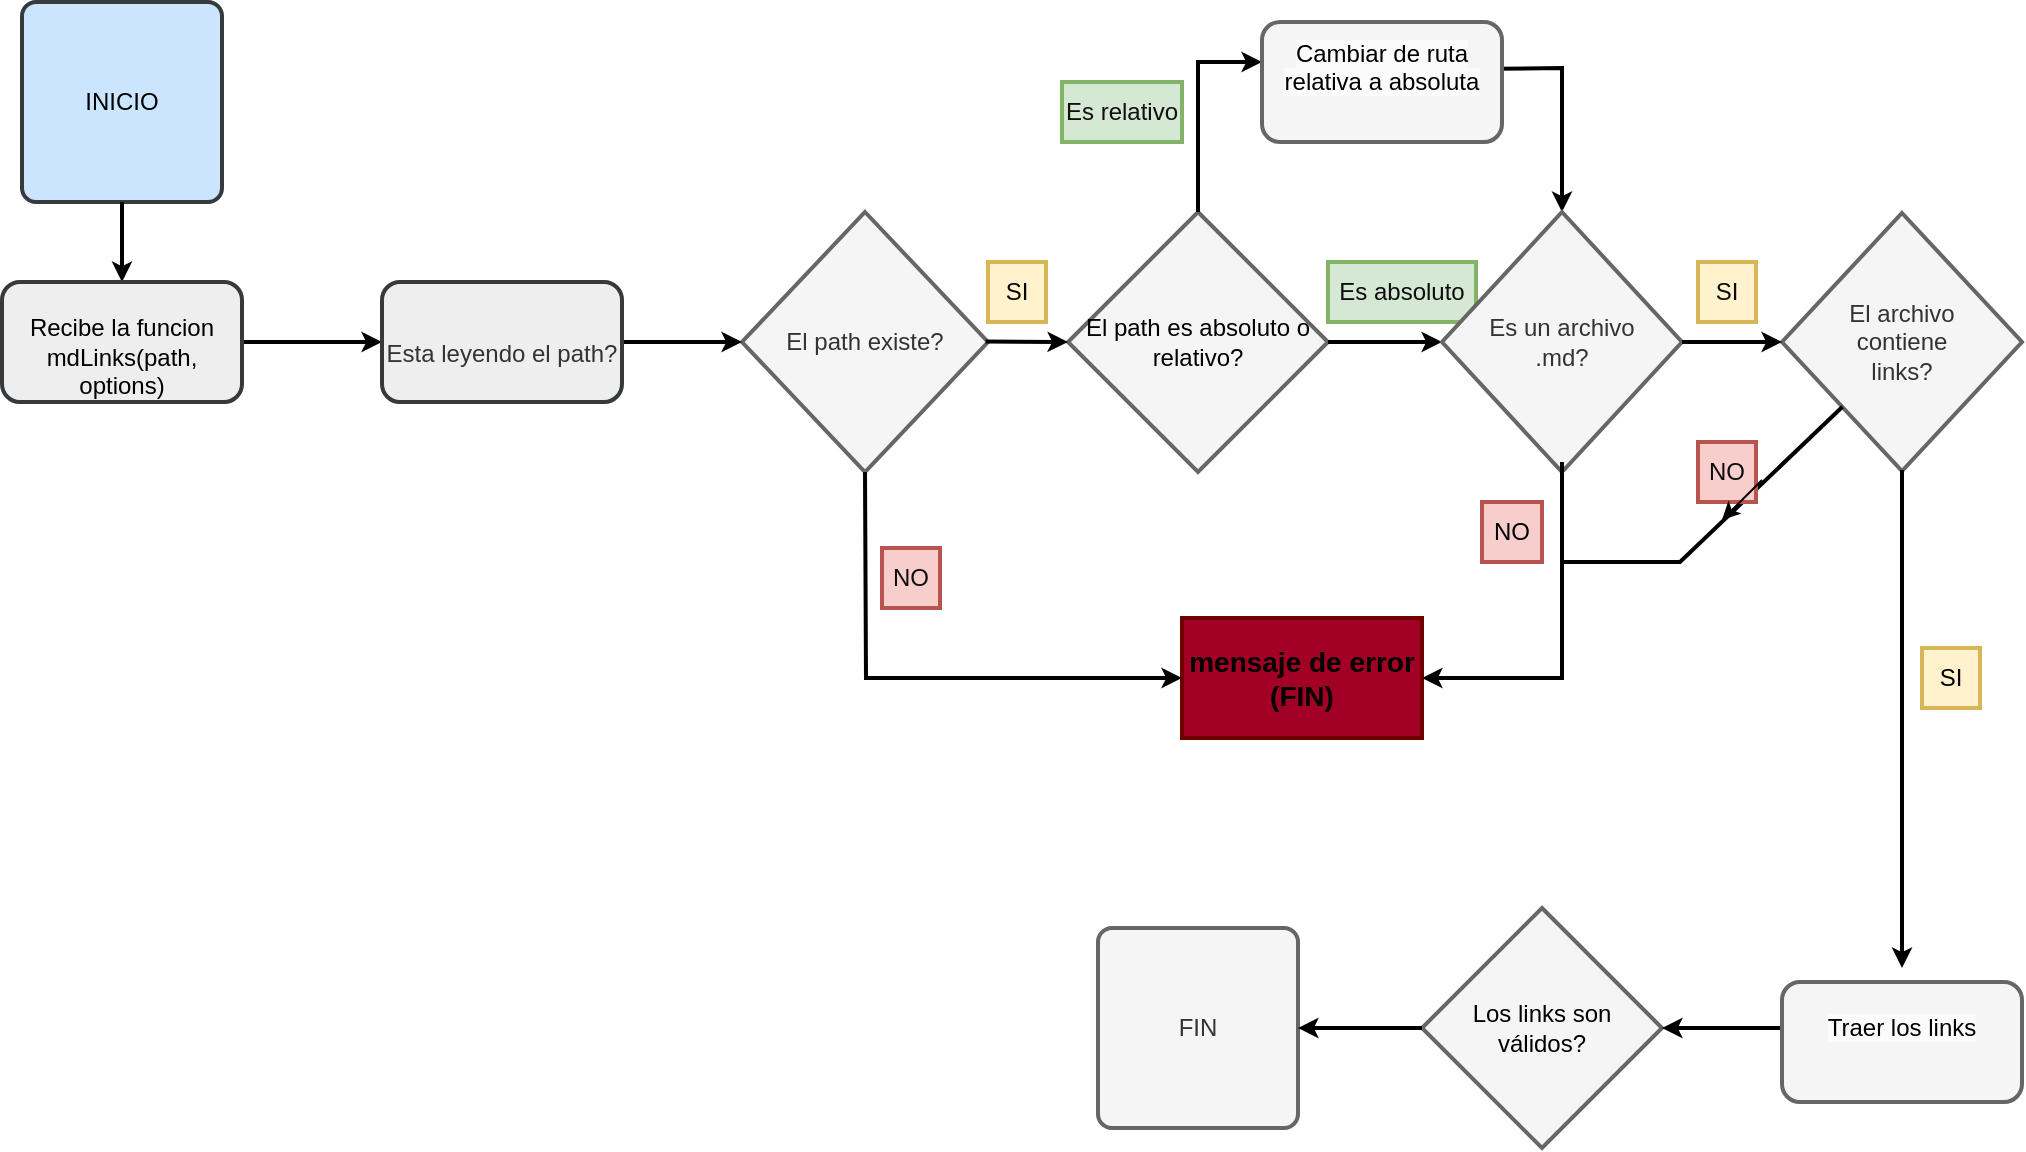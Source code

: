 <mxfile>
    <diagram id="C5RBs43oDa-KdzZeNtuy" name="Page-1">
        <mxGraphModel dx="746" dy="301" grid="1" gridSize="10" guides="1" tooltips="1" connect="1" arrows="1" fold="1" page="1" pageScale="1" pageWidth="827" pageHeight="1169" math="0" shadow="0">
            <root>
                <mxCell id="WIyWlLk6GJQsqaUBKTNV-0"/>
                <mxCell id="WIyWlLk6GJQsqaUBKTNV-1" parent="WIyWlLk6GJQsqaUBKTNV-0"/>
                <mxCell id="TBOGh352oyX1296FKRRM-0" value="&lt;font color=&quot;#000000&quot;&gt;INICIO&lt;/font&gt;" style="rounded=1;whiteSpace=wrap;html=1;absoluteArcSize=1;arcSize=14;strokeWidth=2;fillColor=#cce5ff;strokeColor=#36393d;" parent="WIyWlLk6GJQsqaUBKTNV-1" vertex="1">
                    <mxGeometry x="70" y="110" width="100" height="100" as="geometry"/>
                </mxCell>
                <mxCell id="TBOGh352oyX1296FKRRM-2" value="&lt;div&gt;&lt;font color=&quot;#000000&quot;&gt;El path es absoluto o relativo?&lt;/font&gt;&lt;/div&gt;" style="strokeWidth=2;html=1;shape=mxgraph.flowchart.decision;whiteSpace=wrap;fillColor=#f5f5f5;fontColor=#333333;strokeColor=#666666;" parent="WIyWlLk6GJQsqaUBKTNV-1" vertex="1">
                    <mxGeometry x="593" y="215" width="130" height="130" as="geometry"/>
                </mxCell>
                <mxCell id="TBOGh352oyX1296FKRRM-3" value="&lt;div&gt;El path existe?&lt;/div&gt;" style="strokeWidth=2;html=1;shape=mxgraph.flowchart.decision;whiteSpace=wrap;fillColor=#f5f5f5;fontColor=#333333;strokeColor=#666666;" parent="WIyWlLk6GJQsqaUBKTNV-1" vertex="1">
                    <mxGeometry x="430" y="215" width="123" height="130" as="geometry"/>
                </mxCell>
                <mxCell id="TBOGh352oyX1296FKRRM-4" value="FIN" style="rounded=1;whiteSpace=wrap;html=1;absoluteArcSize=1;arcSize=14;strokeWidth=2;fillColor=#f5f5f5;fontColor=#333333;strokeColor=#666666;" parent="WIyWlLk6GJQsqaUBKTNV-1" vertex="1">
                    <mxGeometry x="608" y="573" width="100" height="100" as="geometry"/>
                </mxCell>
                <mxCell id="TBOGh352oyX1296FKRRM-5" value="&lt;font color=&quot;#0f0f0f&quot;&gt;Es relativo&lt;/font&gt;" style="text;strokeColor=#82b366;align=center;fillColor=#d5e8d4;html=1;verticalAlign=middle;whiteSpace=wrap;rounded=0;strokeWidth=2;" parent="WIyWlLk6GJQsqaUBKTNV-1" vertex="1">
                    <mxGeometry x="590" y="150" width="60" height="30" as="geometry"/>
                </mxCell>
                <mxCell id="TBOGh352oyX1296FKRRM-6" value="" style="endArrow=classic;html=1;rounded=0;strokeWidth=2;endSize=4;exitX=1;exitY=0.5;exitDx=0;exitDy=0;exitPerimeter=0;" parent="WIyWlLk6GJQsqaUBKTNV-1" source="TBOGh352oyX1296FKRRM-2" edge="1">
                    <mxGeometry width="50" height="50" relative="1" as="geometry">
                        <mxPoint x="699" y="278.83" as="sourcePoint"/>
                        <mxPoint x="780" y="280" as="targetPoint"/>
                    </mxGeometry>
                </mxCell>
                <mxCell id="TBOGh352oyX1296FKRRM-7" value="&lt;font color=&quot;#0d0d0d&quot;&gt;Es absoluto&lt;/font&gt;" style="text;strokeColor=#82b366;align=center;fillColor=#d5e8d4;html=1;verticalAlign=middle;whiteSpace=wrap;rounded=0;strokeWidth=2;" parent="WIyWlLk6GJQsqaUBKTNV-1" vertex="1">
                    <mxGeometry x="723" y="240" width="74" height="30" as="geometry"/>
                </mxCell>
                <mxCell id="TBOGh352oyX1296FKRRM-8" value="" style="endArrow=classic;html=1;rounded=0;strokeWidth=2;endSize=4;exitX=0.5;exitY=0;exitDx=0;exitDy=0;exitPerimeter=0;" parent="WIyWlLk6GJQsqaUBKTNV-1" source="TBOGh352oyX1296FKRRM-2" edge="1">
                    <mxGeometry width="50" height="50" relative="1" as="geometry">
                        <mxPoint x="639" y="189.75" as="sourcePoint"/>
                        <mxPoint x="690" y="140" as="targetPoint"/>
                        <Array as="points">
                            <mxPoint x="658" y="140"/>
                        </Array>
                    </mxGeometry>
                </mxCell>
                <mxCell id="TBOGh352oyX1296FKRRM-9" value="" style="endArrow=classic;html=1;rounded=0;strokeWidth=2;endSize=4;entryX=0.5;entryY=0;entryDx=0;entryDy=0;exitX=0.993;exitY=0.39;exitDx=0;exitDy=0;exitPerimeter=0;entryPerimeter=0;" parent="WIyWlLk6GJQsqaUBKTNV-1" source="TBOGh352oyX1296FKRRM-37" target="TBOGh352oyX1296FKRRM-12" edge="1">
                    <mxGeometry width="50" height="50" relative="1" as="geometry">
                        <mxPoint x="827.4" y="138.38" as="sourcePoint"/>
                        <mxPoint x="850" y="241" as="targetPoint"/>
                        <Array as="points">
                            <mxPoint x="840" y="143"/>
                        </Array>
                    </mxGeometry>
                </mxCell>
                <mxCell id="TBOGh352oyX1296FKRRM-12" value="&lt;div&gt;Es un archivo&lt;/div&gt;&lt;div&gt;.md?&lt;br&gt;&lt;/div&gt;" style="strokeWidth=2;html=1;shape=mxgraph.flowchart.decision;whiteSpace=wrap;fillColor=#f5f5f5;fontColor=#333333;strokeColor=#666666;" parent="WIyWlLk6GJQsqaUBKTNV-1" vertex="1">
                    <mxGeometry x="780" y="215" width="120" height="130" as="geometry"/>
                </mxCell>
                <mxCell id="TBOGh352oyX1296FKRRM-13" value="&lt;div&gt;El archivo&lt;/div&gt;&lt;div&gt;contiene&lt;/div&gt;&lt;div&gt;links?&lt;br&gt;&lt;/div&gt;" style="strokeWidth=2;html=1;shape=mxgraph.flowchart.decision;whiteSpace=wrap;fillColor=#f5f5f5;fontColor=#333333;strokeColor=#666666;" parent="WIyWlLk6GJQsqaUBKTNV-1" vertex="1">
                    <mxGeometry x="950" y="215.5" width="120" height="129" as="geometry"/>
                </mxCell>
                <mxCell id="TBOGh352oyX1296FKRRM-14" value="&lt;div style=&quot;font-size: 14px;&quot;&gt;&lt;font style=&quot;font-size: 14px;&quot; color=&quot;#000000&quot;&gt;&lt;b style=&quot;&quot;&gt;mensaje de error&lt;/b&gt;&lt;/font&gt;&lt;/div&gt;&lt;div style=&quot;font-size: 14px;&quot;&gt;&lt;font style=&quot;font-size: 14px;&quot; color=&quot;#000000&quot;&gt;&lt;b style=&quot;&quot;&gt;(FIN)&lt;/b&gt;&lt;/font&gt;&lt;br&gt;&lt;/div&gt;" style="rounded=0;whiteSpace=wrap;html=1;strokeColor=#6F0000;strokeWidth=2;fillColor=#a20025;fontColor=#ffffff;" parent="WIyWlLk6GJQsqaUBKTNV-1" vertex="1">
                    <mxGeometry x="650" y="418" width="120" height="60" as="geometry"/>
                </mxCell>
                <mxCell id="TBOGh352oyX1296FKRRM-16" value="&lt;div&gt;&lt;font color=&quot;#000000&quot;&gt;Los links son&lt;br&gt;&lt;/font&gt;&lt;/div&gt;&lt;div&gt;&lt;font color=&quot;#000000&quot;&gt;válidos?&lt;/font&gt;&lt;/div&gt;" style="strokeWidth=2;html=1;shape=mxgraph.flowchart.decision;whiteSpace=wrap;fillColor=#f5f5f5;fontColor=#333333;strokeColor=#666666;" parent="WIyWlLk6GJQsqaUBKTNV-1" vertex="1">
                    <mxGeometry x="770" y="563" width="120" height="120" as="geometry"/>
                </mxCell>
                <mxCell id="TBOGh352oyX1296FKRRM-17" value="" style="endArrow=classic;html=1;rounded=0;strokeWidth=2;endSize=4;entryX=0;entryY=0.5;entryDx=0;entryDy=0;exitX=0.99;exitY=0.498;exitDx=0;exitDy=0;exitPerimeter=0;entryPerimeter=0;" parent="WIyWlLk6GJQsqaUBKTNV-1" source="TBOGh352oyX1296FKRRM-3" target="TBOGh352oyX1296FKRRM-2" edge="1">
                    <mxGeometry width="50" height="50" relative="1" as="geometry">
                        <mxPoint x="563" y="279.75" as="sourcePoint"/>
                        <mxPoint x="615.72" y="279.91" as="targetPoint"/>
                    </mxGeometry>
                </mxCell>
                <mxCell id="TBOGh352oyX1296FKRRM-18" value="" style="endArrow=classic;html=1;rounded=0;strokeWidth=2;endSize=4;exitX=1;exitY=0.5;exitDx=0;exitDy=0;" parent="WIyWlLk6GJQsqaUBKTNV-1" source="TBOGh352oyX1296FKRRM-36" edge="1">
                    <mxGeometry width="50" height="50" relative="1" as="geometry">
                        <mxPoint x="379.76" y="276.455" as="sourcePoint"/>
                        <mxPoint x="430" y="280" as="targetPoint"/>
                    </mxGeometry>
                </mxCell>
                <mxCell id="TBOGh352oyX1296FKRRM-19" value="" style="endArrow=classic;html=1;rounded=0;strokeWidth=2;endSize=4;exitX=1;exitY=0.5;exitDx=0;exitDy=0;" parent="WIyWlLk6GJQsqaUBKTNV-1" edge="1">
                    <mxGeometry width="50" height="50" relative="1" as="geometry">
                        <mxPoint x="180" y="280" as="sourcePoint"/>
                        <mxPoint x="250" y="280" as="targetPoint"/>
                    </mxGeometry>
                </mxCell>
                <mxCell id="TBOGh352oyX1296FKRRM-20" value="" style="endArrow=classic;html=1;rounded=0;strokeWidth=2;endSize=4;entryX=0.5;entryY=0;entryDx=0;entryDy=0;exitX=0.5;exitY=1;exitDx=0;exitDy=0;" parent="WIyWlLk6GJQsqaUBKTNV-1" source="TBOGh352oyX1296FKRRM-0" edge="1">
                    <mxGeometry width="50" height="50" relative="1" as="geometry">
                        <mxPoint x="80.0" y="230" as="sourcePoint"/>
                        <mxPoint x="120" y="250" as="targetPoint"/>
                    </mxGeometry>
                </mxCell>
                <mxCell id="TBOGh352oyX1296FKRRM-21" value="" style="endArrow=classic;html=1;rounded=0;strokeWidth=2;endSize=4;exitX=1;exitY=0.5;exitDx=0;exitDy=0;exitPerimeter=0;" parent="WIyWlLk6GJQsqaUBKTNV-1" source="TBOGh352oyX1296FKRRM-12" edge="1">
                    <mxGeometry width="50" height="50" relative="1" as="geometry">
                        <mxPoint x="848.36" y="338.8" as="sourcePoint"/>
                        <mxPoint x="950" y="280" as="targetPoint"/>
                    </mxGeometry>
                </mxCell>
                <mxCell id="TBOGh352oyX1296FKRRM-22" value="" style="endArrow=classic;html=1;rounded=0;strokeWidth=2;endSize=4;entryX=0.5;entryY=0;entryDx=0;entryDy=0;exitX=0.5;exitY=0.996;exitDx=0;exitDy=0;exitPerimeter=0;" parent="WIyWlLk6GJQsqaUBKTNV-1" source="TBOGh352oyX1296FKRRM-13" edge="1">
                    <mxGeometry width="50" height="50" relative="1" as="geometry">
                        <mxPoint x="847.66" y="489" as="sourcePoint"/>
                        <mxPoint x="1010" y="593" as="targetPoint"/>
                    </mxGeometry>
                </mxCell>
                <mxCell id="TBOGh352oyX1296FKRRM-23" value="" style="endArrow=classic;html=1;rounded=0;strokeWidth=2;endSize=4;entryX=1;entryY=0.5;entryDx=0;entryDy=0;entryPerimeter=0;" parent="WIyWlLk6GJQsqaUBKTNV-1" target="TBOGh352oyX1296FKRRM-16" edge="1">
                    <mxGeometry width="50" height="50" relative="1" as="geometry">
                        <mxPoint x="949" y="623" as="sourcePoint"/>
                        <mxPoint x="921.66" y="653" as="targetPoint"/>
                    </mxGeometry>
                </mxCell>
                <mxCell id="TBOGh352oyX1296FKRRM-24" value="" style="endArrow=classic;html=1;rounded=0;strokeWidth=2;endSize=4;exitX=0;exitY=0.5;exitDx=0;exitDy=0;exitPerimeter=0;" parent="WIyWlLk6GJQsqaUBKTNV-1" source="TBOGh352oyX1296FKRRM-16" target="TBOGh352oyX1296FKRRM-4" edge="1">
                    <mxGeometry width="50" height="50" relative="1" as="geometry">
                        <mxPoint x="779" y="622.83" as="sourcePoint"/>
                        <mxPoint x="709" y="623" as="targetPoint"/>
                    </mxGeometry>
                </mxCell>
                <mxCell id="TBOGh352oyX1296FKRRM-25" value="&lt;font color=&quot;#080808&quot;&gt;SI&lt;/font&gt;" style="text;strokeColor=#d6b656;align=center;fillColor=#fff2cc;html=1;verticalAlign=middle;whiteSpace=wrap;rounded=0;strokeWidth=2;" parent="WIyWlLk6GJQsqaUBKTNV-1" vertex="1">
                    <mxGeometry x="553" y="240" width="29" height="30" as="geometry"/>
                </mxCell>
                <mxCell id="TBOGh352oyX1296FKRRM-26" value="" style="endArrow=classic;html=1;rounded=0;strokeWidth=2;endSize=4;exitX=0.5;exitY=1;exitDx=0;exitDy=0;exitPerimeter=0;entryX=0;entryY=0.5;entryDx=0;entryDy=0;" parent="WIyWlLk6GJQsqaUBKTNV-1" source="TBOGh352oyX1296FKRRM-3" target="TBOGh352oyX1296FKRRM-14" edge="1">
                    <mxGeometry width="50" height="50" relative="1" as="geometry">
                        <mxPoint x="510" y="430" as="sourcePoint"/>
                        <mxPoint x="542" y="351" as="targetPoint"/>
                        <Array as="points">
                            <mxPoint x="492" y="448"/>
                        </Array>
                    </mxGeometry>
                </mxCell>
                <mxCell id="TBOGh352oyX1296FKRRM-27" value="&lt;font color=&quot;#0d0d0d&quot;&gt;NO&lt;/font&gt;" style="text;strokeColor=#b85450;align=center;fillColor=#f8cecc;html=1;verticalAlign=middle;whiteSpace=wrap;rounded=0;strokeWidth=2;" parent="WIyWlLk6GJQsqaUBKTNV-1" vertex="1">
                    <mxGeometry x="500" y="383" width="29" height="30" as="geometry"/>
                </mxCell>
                <mxCell id="TBOGh352oyX1296FKRRM-28" value="&lt;font color=&quot;#000000&quot;&gt;NO&lt;/font&gt;" style="text;strokeColor=#b85450;align=center;fillColor=#f8cecc;html=1;verticalAlign=middle;whiteSpace=wrap;rounded=0;strokeWidth=2;" parent="WIyWlLk6GJQsqaUBKTNV-1" vertex="1">
                    <mxGeometry x="800" y="360" width="30" height="30" as="geometry"/>
                </mxCell>
                <mxCell id="TBOGh352oyX1296FKRRM-29" value="&lt;font color=&quot;#000000&quot;&gt;SI&lt;/font&gt;" style="text;strokeColor=#d6b656;align=center;fillColor=#fff2cc;html=1;verticalAlign=middle;whiteSpace=wrap;rounded=0;strokeWidth=2;" parent="WIyWlLk6GJQsqaUBKTNV-1" vertex="1">
                    <mxGeometry x="1020" y="433" width="29" height="30" as="geometry"/>
                </mxCell>
                <mxCell id="TBOGh352oyX1296FKRRM-30" value="" style="endArrow=none;html=1;rounded=0;strokeWidth=2;endSize=6;entryX=0.252;entryY=0.751;entryDx=0;entryDy=0;entryPerimeter=0;" parent="WIyWlLk6GJQsqaUBKTNV-1" target="TBOGh352oyX1296FKRRM-13" edge="1">
                    <mxGeometry width="50" height="50" relative="1" as="geometry">
                        <mxPoint x="840" y="390" as="sourcePoint"/>
                        <mxPoint x="979" y="310" as="targetPoint"/>
                        <Array as="points">
                            <mxPoint x="899" y="390"/>
                        </Array>
                    </mxGeometry>
                </mxCell>
                <mxCell id="TBOGh352oyX1296FKRRM-31" value="&lt;font color=&quot;#0d0d0d&quot;&gt;NO&lt;/font&gt;" style="text;strokeColor=#b85450;align=center;fillColor=#f8cecc;html=1;verticalAlign=middle;whiteSpace=wrap;rounded=0;strokeWidth=2;" parent="WIyWlLk6GJQsqaUBKTNV-1" vertex="1">
                    <mxGeometry x="908" y="330" width="29" height="30" as="geometry"/>
                </mxCell>
                <mxCell id="TBOGh352oyX1296FKRRM-32" value="" style="endArrow=classic;html=1;rounded=0;strokeWidth=1;endSize=6;" parent="WIyWlLk6GJQsqaUBKTNV-1" edge="1">
                    <mxGeometry width="50" height="50" relative="1" as="geometry">
                        <mxPoint x="940" y="349" as="sourcePoint"/>
                        <mxPoint x="920" y="369" as="targetPoint"/>
                    </mxGeometry>
                </mxCell>
                <mxCell id="TBOGh352oyX1296FKRRM-33" value="&lt;font color=&quot;#0d0d0d&quot;&gt;SI&lt;/font&gt;" style="text;strokeColor=#d6b656;align=center;fillColor=#fff2cc;html=1;verticalAlign=middle;whiteSpace=wrap;rounded=0;strokeWidth=2;" parent="WIyWlLk6GJQsqaUBKTNV-1" vertex="1">
                    <mxGeometry x="908" y="240" width="29" height="30" as="geometry"/>
                </mxCell>
                <mxCell id="TBOGh352oyX1296FKRRM-34" value="" style="endArrow=classic;html=1;rounded=0;strokeWidth=2;endSize=4;" parent="WIyWlLk6GJQsqaUBKTNV-1" edge="1">
                    <mxGeometry width="50" height="50" relative="1" as="geometry">
                        <mxPoint x="840" y="340" as="sourcePoint"/>
                        <mxPoint x="770" y="448" as="targetPoint"/>
                        <Array as="points">
                            <mxPoint x="840" y="448"/>
                        </Array>
                    </mxGeometry>
                </mxCell>
                <mxCell id="TBOGh352oyX1296FKRRM-35" value="&lt;br&gt;&lt;span style=&quot;color: rgb(0, 0, 0); font-family: Helvetica; font-size: 12px; font-style: normal; font-variant-ligatures: normal; font-variant-caps: normal; font-weight: 400; letter-spacing: normal; orphans: 2; text-indent: 0px; text-transform: none; widows: 2; word-spacing: 0px; -webkit-text-stroke-width: 0px; text-decoration-thickness: initial; text-decoration-style: initial; text-decoration-color: initial; float: none; display: inline !important;&quot;&gt;Recibe la funcion mdLinks(path, options)&lt;/span&gt;&lt;br&gt;" style="rounded=1;whiteSpace=wrap;html=1;fillColor=#eeeeee;strokeColor=#36393d;strokeWidth=2;align=center;labelBackgroundColor=none;" parent="WIyWlLk6GJQsqaUBKTNV-1" vertex="1">
                    <mxGeometry x="60" y="250" width="120" height="60" as="geometry"/>
                </mxCell>
                <mxCell id="TBOGh352oyX1296FKRRM-36" value="&lt;p style=&quot;line-height: 90%;&quot;&gt;&lt;br&gt;&lt;span style=&quot;color: rgb(51, 51, 51); font-family: Helvetica; font-size: 12px; font-style: normal; font-variant-ligatures: normal; font-variant-caps: normal; font-weight: 400; letter-spacing: normal; orphans: 2; text-indent: 0px; text-transform: none; widows: 2; word-spacing: 0px; -webkit-text-stroke-width: 0px; text-decoration-thickness: initial; text-decoration-style: initial; text-decoration-color: initial; float: none; display: inline !important;&quot;&gt;Esta leyendo el path?&lt;/span&gt;&lt;br&gt;&lt;/p&gt;" style="rounded=1;whiteSpace=wrap;html=1;strokeColor=#36393d;strokeWidth=2;align=center;fillColor=#eeeeee;labelBackgroundColor=none;" parent="WIyWlLk6GJQsqaUBKTNV-1" vertex="1">
                    <mxGeometry x="250" y="250" width="120" height="60" as="geometry"/>
                </mxCell>
                <mxCell id="TBOGh352oyX1296FKRRM-37" value="&#10;&lt;span style=&quot;color: rgb(0, 0, 0); font-family: Helvetica; font-size: 12px; font-style: normal; font-variant-ligatures: normal; font-variant-caps: normal; font-weight: 400; letter-spacing: normal; orphans: 2; text-align: center; text-indent: 0px; text-transform: none; widows: 2; word-spacing: 0px; -webkit-text-stroke-width: 0px; background-color: rgb(251, 251, 251); text-decoration-thickness: initial; text-decoration-style: initial; text-decoration-color: initial; float: none; display: inline !important;&quot;&gt;Cambiar de ruta relativa a absoluta&lt;/span&gt;&#10;&#10;" style="rounded=1;whiteSpace=wrap;html=1;strokeColor=#666666;strokeWidth=2;fillColor=#f5f5f5;fontColor=#333333;" parent="WIyWlLk6GJQsqaUBKTNV-1" vertex="1">
                    <mxGeometry x="690" y="120" width="120" height="60" as="geometry"/>
                </mxCell>
                <mxCell id="TBOGh352oyX1296FKRRM-41" value="&#10;&lt;span style=&quot;color: rgb(0, 0, 0); font-family: Helvetica; font-size: 12px; font-style: normal; font-variant-ligatures: normal; font-variant-caps: normal; font-weight: 400; letter-spacing: normal; orphans: 2; text-align: center; text-indent: 0px; text-transform: none; widows: 2; word-spacing: 0px; -webkit-text-stroke-width: 0px; background-color: rgb(251, 251, 251); text-decoration-thickness: initial; text-decoration-style: initial; text-decoration-color: initial; float: none; display: inline !important;&quot;&gt;Traer los links&lt;/span&gt;&#10;&#10;" style="rounded=1;whiteSpace=wrap;html=1;strokeColor=#666666;strokeWidth=2;fillColor=#f5f5f5;fontColor=#333333;" parent="WIyWlLk6GJQsqaUBKTNV-1" vertex="1">
                    <mxGeometry x="950" y="600" width="120" height="60" as="geometry"/>
                </mxCell>
            </root>
        </mxGraphModel>
    </diagram>
</mxfile>